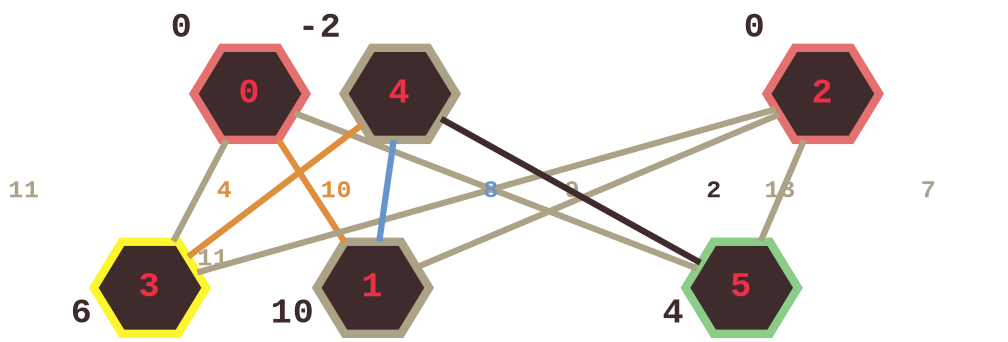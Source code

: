 graph D {

graph [bgcolor=transparent];
node [style=filled shape=hexagon fillcolor="#3f2b2c" color="#aca287"
      fontcolor="#ec3047" fontsize=17 penwidth=4 fontname="Courier New Bold"]
edge [fontsize=12 fontcolor="#3f2b2c" fontname="Courier New Bold" penwidth=3
      color="#3f2b2c"]
splines=false

0 [pos="0,0" color="#e47070" xlabel=<<font color="#3f2b2c">0</font>>
   xlp="45,0"]
1 [pos="0,-300" xlabel=<<font color="#3f2b2c">10</font>> xlp="45,-300"]
2 [pos="200,0" color="#e47070" xlabel=<<font color="#3f2b2c">0</font>>
   xlp="245,0"]
3 [pos="200,-300" color="#fdf62e" xlabel=<<font color="#3f2b2c">6</font>>
   xlp="245,-300"]
4 [pos="400,0" xlabel=<<font color="#3f2b2c">-2</font>> xlp="445,0"]
5 [pos="400,-300" color="#8bcd88" xlabel=<<font color="#3f2b2c">4</font>>
   xlp="445,-300"]

0 -- 1 [label="10 " color="#df8e3c" fontcolor="#df8e3c"]
0 -- 3 [label="11    " color="#aca287" fontcolor="#aca287"]
0 -- 5 [label="9      " color="#aca287" fontcolor="#aca287"]

2 -- 1 [label="13    " color="#aca287" fontcolor="#aca287"]
2 -- 3 [headlabel="11" color="#aca287" fontcolor="#aca287"]
2 -- 5 [label="7    " color="#aca287" fontcolor="#aca287"]

4 -- 1 [label="      8" color="#6695cd" fontcolor="#6695cd"]
4 -- 3 [label="4    " color="#df8e3c" fontcolor="#df8e3c"]
4 -- 5 [label="2 "]
}
